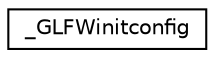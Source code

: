 digraph "Graphical Class Hierarchy"
{
 // LATEX_PDF_SIZE
  edge [fontname="Helvetica",fontsize="10",labelfontname="Helvetica",labelfontsize="10"];
  node [fontname="Helvetica",fontsize="10",shape=record];
  rankdir="LR";
  Node0 [label="_GLFWinitconfig",height=0.2,width=0.4,color="black", fillcolor="white", style="filled",URL="$struct__GLFWinitconfig.html",tooltip=" "];
}
